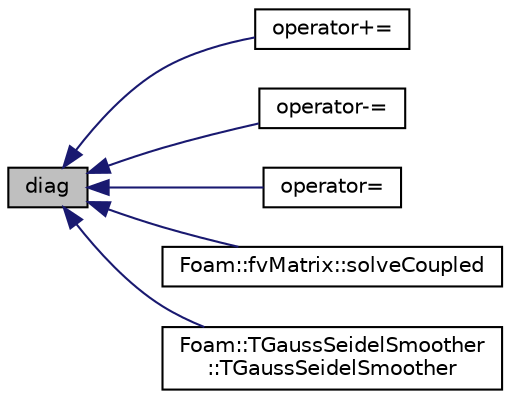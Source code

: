 digraph "diag"
{
  bgcolor="transparent";
  edge [fontname="Helvetica",fontsize="10",labelfontname="Helvetica",labelfontsize="10"];
  node [fontname="Helvetica",fontsize="10",shape=record];
  rankdir="LR";
  Node1 [label="diag",height=0.2,width=0.4,color="black", fillcolor="grey75", style="filled", fontcolor="black"];
  Node1 -> Node2 [dir="back",color="midnightblue",fontsize="10",style="solid",fontname="Helvetica"];
  Node2 [label="operator+=",height=0.2,width=0.4,color="black",URL="$a01283.html#a67cb5e721083def89a8775562081caeb"];
  Node1 -> Node3 [dir="back",color="midnightblue",fontsize="10",style="solid",fontname="Helvetica"];
  Node3 [label="operator-=",height=0.2,width=0.4,color="black",URL="$a01283.html#ade231ee3b05d977629dbaeeb2c538dae"];
  Node1 -> Node4 [dir="back",color="midnightblue",fontsize="10",style="solid",fontname="Helvetica"];
  Node4 [label="operator=",height=0.2,width=0.4,color="black",URL="$a01283.html#a855e48a9b4e9d4ea44f93b8120b41905"];
  Node1 -> Node5 [dir="back",color="midnightblue",fontsize="10",style="solid",fontname="Helvetica"];
  Node5 [label="Foam::fvMatrix::solveCoupled",height=0.2,width=0.4,color="black",URL="$a00875.html#ab36072dfe5324780d08a7e030c52be5e",tooltip="Solve coupled returning the solution statistics. "];
  Node1 -> Node6 [dir="back",color="midnightblue",fontsize="10",style="solid",fontname="Helvetica"];
  Node6 [label="Foam::TGaussSeidelSmoother\l::TGaussSeidelSmoother",height=0.2,width=0.4,color="black",URL="$a02573.html#a37d1e9ced3ff8cc76ec3c4855784cc83",tooltip="Construct from components. "];
}
